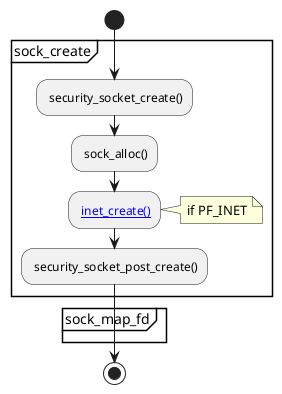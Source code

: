 @startuml
start
partition sock_create {
: security_socket_create();
: sock_alloc();
: [[http/location/inet_create.act.type inet_create()]];
note right : if PF_INET
: security_socket_post_create();
}

partition sock_map_fd {
}
stop
@enduml
